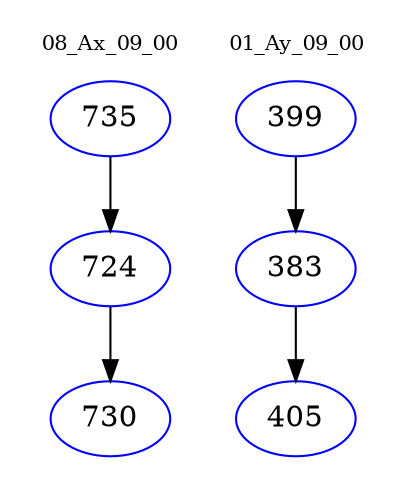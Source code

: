 digraph{
subgraph cluster_0 {
color = white
label = "08_Ax_09_00";
fontsize=10;
T0_735 [label="735", color="blue"]
T0_735 -> T0_724 [color="black"]
T0_724 [label="724", color="blue"]
T0_724 -> T0_730 [color="black"]
T0_730 [label="730", color="blue"]
}
subgraph cluster_1 {
color = white
label = "01_Ay_09_00";
fontsize=10;
T1_399 [label="399", color="blue"]
T1_399 -> T1_383 [color="black"]
T1_383 [label="383", color="blue"]
T1_383 -> T1_405 [color="black"]
T1_405 [label="405", color="blue"]
}
}
